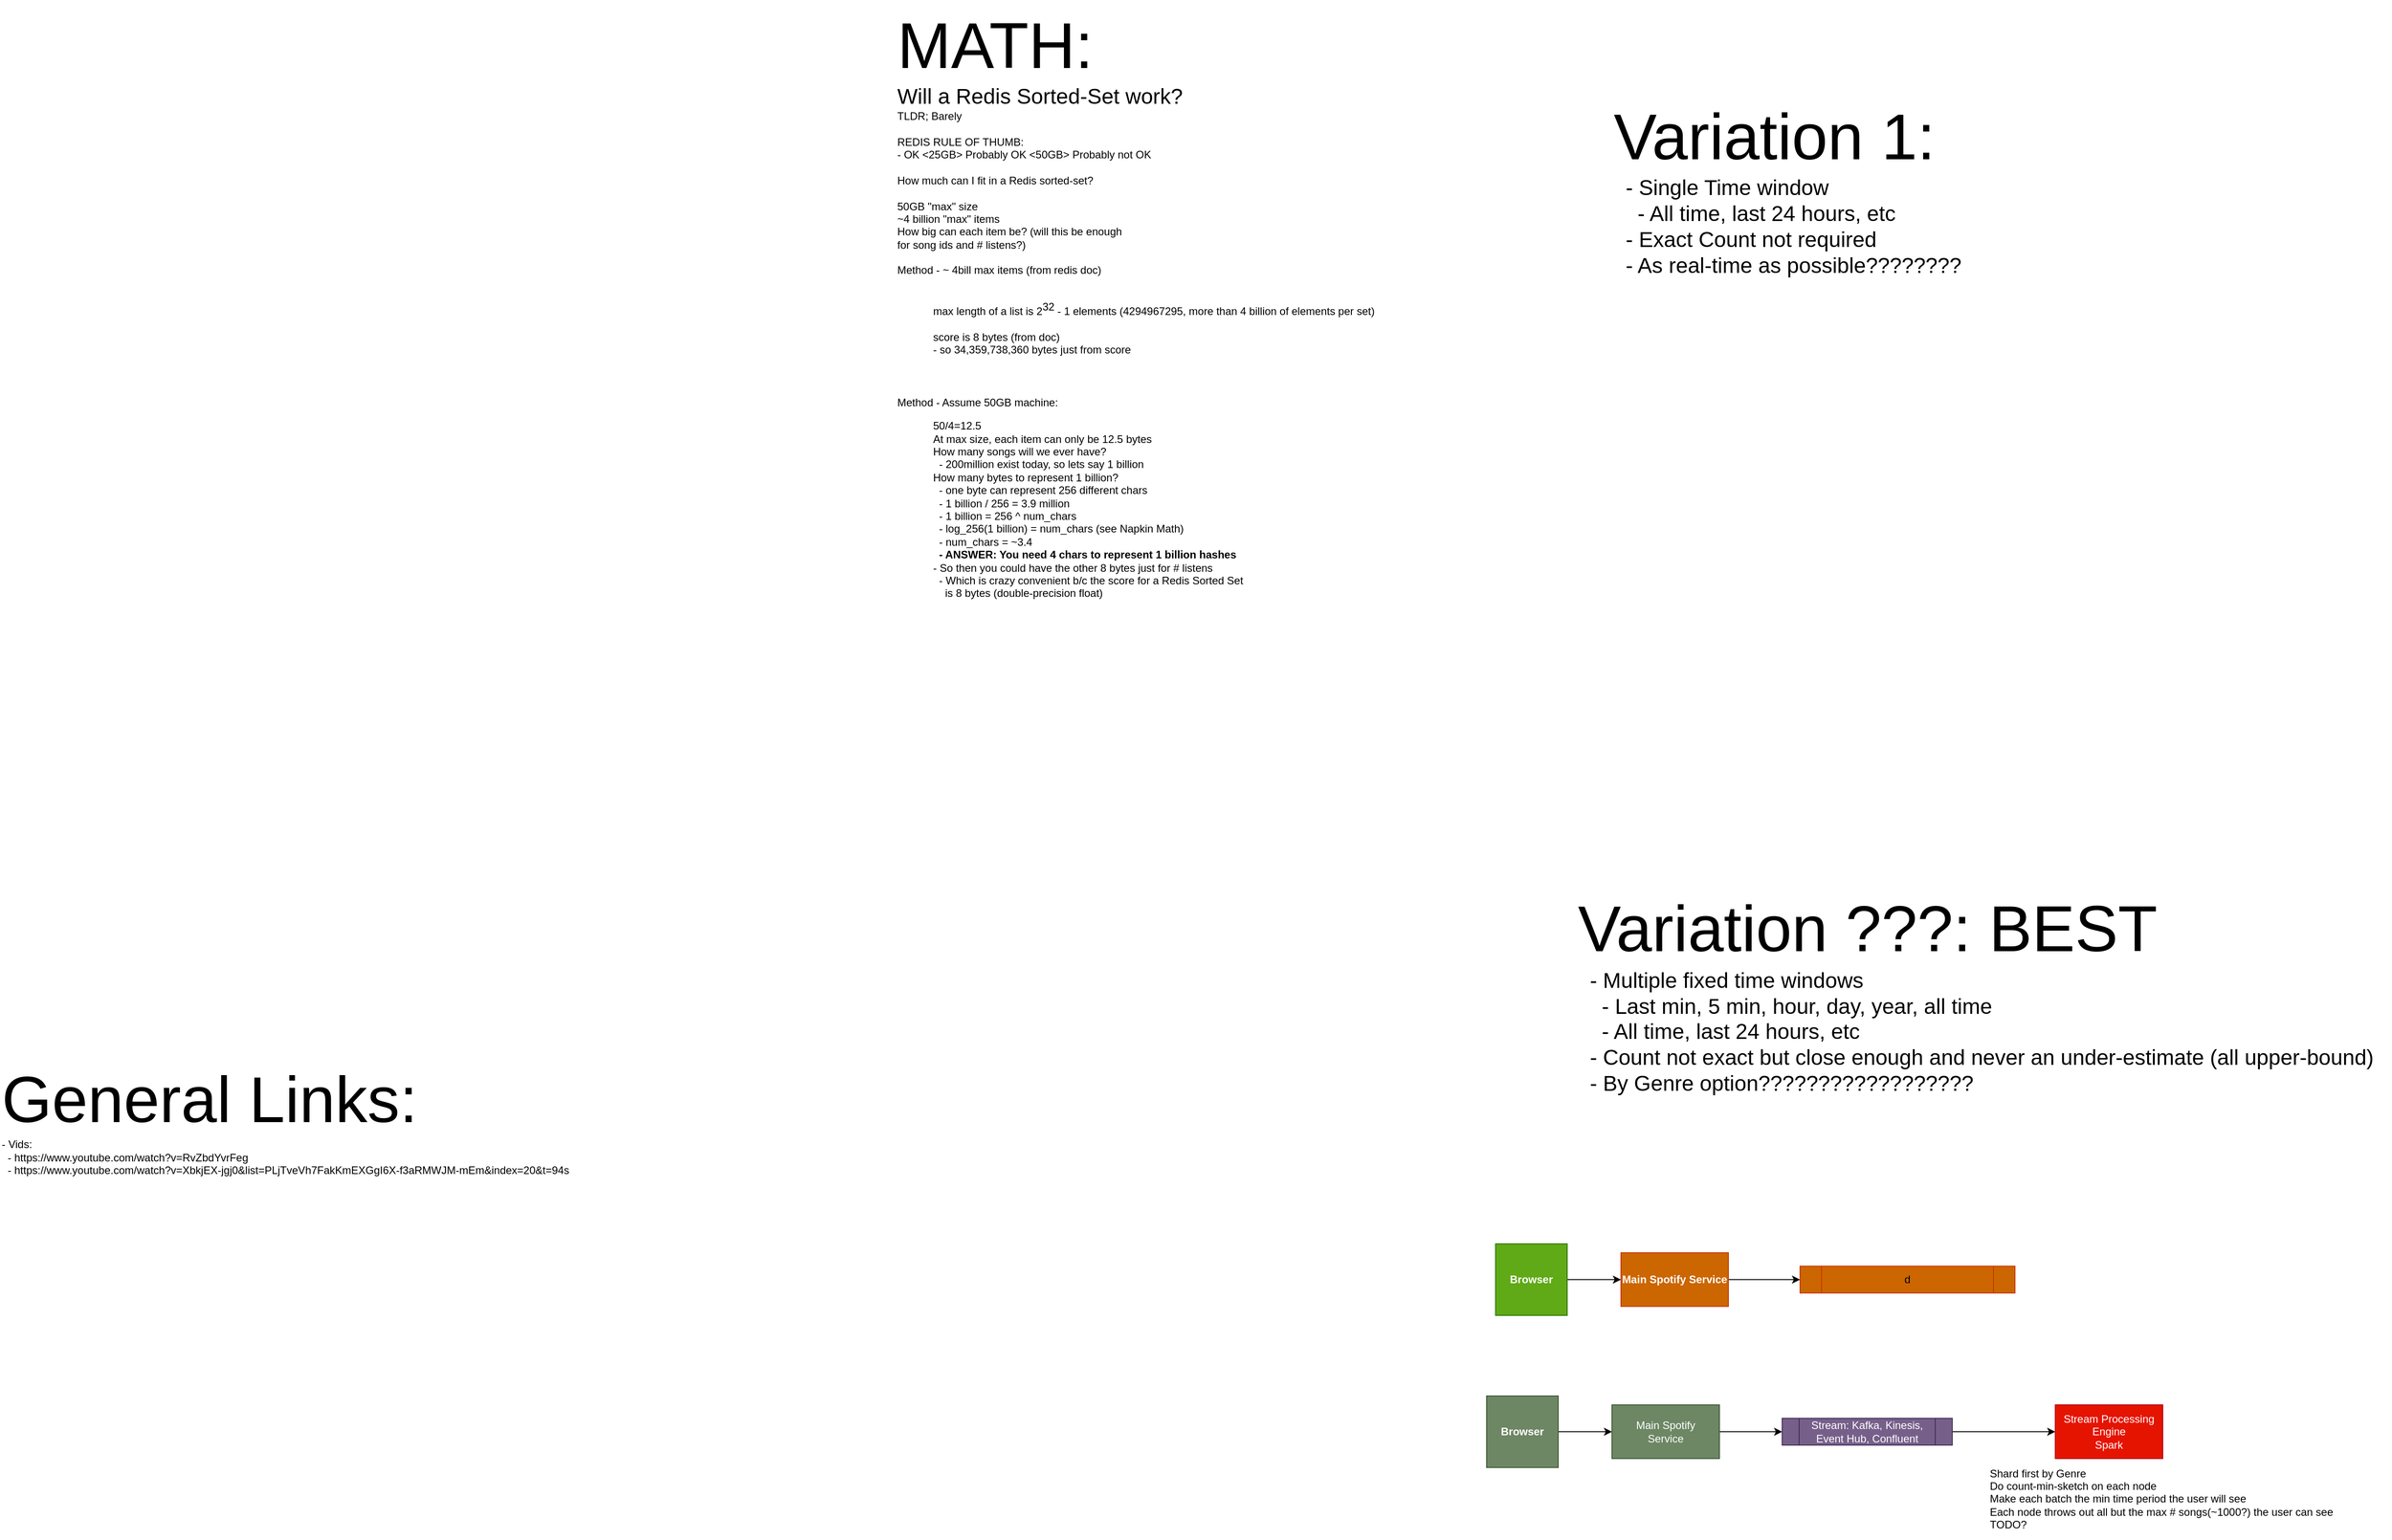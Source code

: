<mxfile version="22.1.5" type="github">
  <diagram name="Page-1" id="pjqLWg9D4QJs4aynukWV">
    <mxGraphModel dx="2537" dy="887" grid="1" gridSize="10" guides="1" tooltips="1" connect="1" arrows="1" fold="1" page="1" pageScale="1" pageWidth="850" pageHeight="1100" math="0" shadow="0">
      <root>
        <mxCell id="0" />
        <mxCell id="1" parent="0" />
        <mxCell id="_Esm-FiioBOgBzFB0kT--1" value="&lt;font style=&quot;font-size: 72px;&quot;&gt;Variation 1:&lt;/font&gt;&lt;div style=&quot;font-size: 24px;&quot; align=&quot;left&quot;&gt;&lt;font style=&quot;font-size: 24px;&quot;&gt;&amp;nbsp; - Single Time window&lt;/font&gt;&lt;/div&gt;&lt;div style=&quot;font-size: 24px;&quot; align=&quot;left&quot;&gt;&lt;font style=&quot;font-size: 24px;&quot;&gt;&amp;nbsp; &amp;nbsp; - All time, last 24 hours, etc&lt;br&gt;&amp;nbsp; - Exact Count not required&lt;/font&gt;&lt;/div&gt;&lt;div style=&quot;font-size: 24px;&quot; align=&quot;left&quot;&gt;&lt;font style=&quot;font-size: 24px;&quot;&gt;&amp;nbsp; - As real-time as possible????????&lt;/font&gt;&lt;br&gt;&lt;/div&gt;" style="text;html=1;align=left;verticalAlign=middle;resizable=0;points=[];autosize=1;strokeColor=none;fillColor=none;" vertex="1" parent="1">
          <mxGeometry x="1150" y="140" width="410" height="220" as="geometry" />
        </mxCell>
        <mxCell id="_Esm-FiioBOgBzFB0kT--2" value="&lt;div align=&quot;left&quot;&gt;&lt;font style=&quot;font-size: 72px;&quot;&gt;General Links:&lt;/font&gt;&lt;/div&gt;&lt;div align=&quot;left&quot;&gt;&lt;font style=&quot;font-size: 12px;&quot;&gt;- Vids:&lt;/font&gt;&lt;/div&gt;&lt;div align=&quot;left&quot;&gt;&lt;font style=&quot;font-size: 12px;&quot;&gt;&amp;nbsp; - https://www.youtube.com/watch?v=RvZbdYvrFeg&lt;br&gt;&lt;/font&gt;&lt;/div&gt;&lt;div align=&quot;left&quot;&gt;&lt;font style=&quot;font-size: 12px;&quot;&gt;&amp;nbsp; - https://www.youtube.com/watch?v=XbkjEX-jgj0&amp;amp;list=PLjTveVh7FakKmEXGgI6X-f3aRMWJM-mEm&amp;amp;index=20&amp;amp;t=94s&lt;br&gt;&lt;/font&gt;&lt;/div&gt;" style="text;html=1;align=left;verticalAlign=middle;resizable=0;points=[];autosize=1;strokeColor=none;fillColor=none;" vertex="1" parent="1">
          <mxGeometry x="-650" y="1220" width="660" height="140" as="geometry" />
        </mxCell>
        <mxCell id="_Esm-FiioBOgBzFB0kT--4" value="&lt;div align=&quot;left&quot;&gt;&lt;font style=&quot;font-size: 72px;&quot;&gt;MATH:&lt;/font&gt;&lt;/div&gt;&lt;div style=&quot;&quot; align=&quot;left&quot;&gt;&lt;font style=&quot;font-size: 24px;&quot;&gt;Will a Redis Sorted-Set work?&lt;/font&gt;&lt;br&gt;TLDR; Barely &lt;br&gt;&lt;br&gt;REDIS RULE OF THUMB:&lt;/div&gt;&lt;div style=&quot;&quot; align=&quot;left&quot;&gt;- OK &amp;lt;25GB&amp;gt; Probably OK &amp;lt;50GB&amp;gt; Probably not OK&lt;br&gt;&lt;/div&gt;&lt;div style=&quot;&quot; align=&quot;left&quot;&gt;&lt;br&gt;How much can I fit in a Redis sorted-set?&lt;/div&gt;&lt;div align=&quot;left&quot;&gt;&lt;br&gt;&lt;/div&gt;&lt;div align=&quot;left&quot;&gt;50GB &quot;max&quot; size&lt;/div&gt;&lt;div align=&quot;left&quot;&gt;~4 billion &quot;max&quot; items&lt;/div&gt;&lt;div align=&quot;left&quot;&gt;How big can each item be? (will this be enough&lt;br&gt;for song ids and # listens?)&lt;/div&gt;&lt;div align=&quot;left&quot;&gt;&lt;br&gt;&lt;/div&gt;&lt;div align=&quot;left&quot;&gt;Method - ~ 4bill max items (from redis doc)&lt;br&gt;&lt;br&gt;&lt;blockquote&gt;&lt;font style=&quot;font-size: 12px;&quot;&gt;max length of a list is 2&lt;span style=&quot;font-family: Arial, sans-serif; color: rgb(0, 0, 0); background-color: transparent; font-weight: 400; font-style: normal; font-variant: normal; text-decoration: none; vertical-align: baseline;&quot;&gt;&lt;span style=&quot;vertical-align: super;&quot;&gt;32&lt;/span&gt;&lt;/span&gt;&lt;span style=&quot;font-family: Arial, sans-serif; color: rgb(0, 0, 0); background-color: transparent; font-weight: 400; font-style: normal; font-variant: normal; text-decoration: none; vertical-align: baseline;&quot;&gt; - 1 elements (4294967295, more than 4 billion of elements per set)&lt;/span&gt;&lt;/font&gt;&lt;div align=&quot;left&quot;&gt;&lt;font style=&quot;font-size: 12px;&quot;&gt;&lt;span style=&quot;font-family: Arial, sans-serif; color: rgb(0, 0, 0); background-color: transparent; font-weight: 400; font-style: normal; font-variant: normal; text-decoration: none; vertical-align: baseline;&quot;&gt;&lt;br&gt;&lt;/span&gt;&lt;/font&gt;&lt;/div&gt;&lt;div align=&quot;left&quot;&gt;&lt;font style=&quot;font-size: 12px;&quot;&gt;&lt;span style=&quot;font-family: Arial, sans-serif; color: rgb(0, 0, 0); background-color: transparent; font-weight: 400; font-style: normal; font-variant: normal; text-decoration: none; vertical-align: baseline;&quot;&gt;score is 8 bytes (from doc)&lt;/span&gt;&lt;/font&gt;&lt;/div&gt;&lt;div align=&quot;left&quot;&gt;&lt;font style=&quot;font-size: 12px;&quot;&gt;&lt;span style=&quot;font-family: Arial, sans-serif; color: rgb(0, 0, 0); background-color: transparent; font-weight: 400; font-style: normal; font-variant: normal; text-decoration: none; vertical-align: baseline;&quot;&gt;- so 34,359,738,360 bytes just from score&lt;/span&gt;&lt;span style=&quot;font-family: Arial, sans-serif; color: rgb(0, 0, 0); background-color: transparent; font-weight: 400; font-style: normal; font-variant: normal; text-decoration: none; vertical-align: baseline;&quot;&gt;&lt;br&gt;&lt;/span&gt;&lt;/font&gt;&lt;/div&gt;&lt;/blockquote&gt;&lt;/div&gt;&lt;div align=&quot;left&quot;&gt;&lt;span style=&quot;font-size: 11pt; font-family: Arial, sans-serif; color: rgb(0, 0, 0); background-color: transparent; font-weight: 400; font-style: normal; font-variant: normal; text-decoration: none; vertical-align: baseline;&quot;&gt;&lt;br&gt;&lt;/span&gt;&lt;/div&gt;&lt;div align=&quot;left&quot;&gt;&lt;br&gt;&lt;/div&gt;&lt;div align=&quot;left&quot;&gt;Method - Assume 50GB machine:&lt;br&gt;&lt;/div&gt;&lt;blockquote&gt;&lt;div align=&quot;left&quot;&gt;50/4=12.5&lt;/div&gt;&lt;div align=&quot;left&quot;&gt;At max size, each item can only be 12.5 bytes&lt;br&gt;How many songs will we ever have?&lt;/div&gt;&lt;div align=&quot;left&quot;&gt;&amp;nbsp; - 200million exist today, so lets say 1 billion&lt;/div&gt;&lt;div align=&quot;left&quot;&gt;How many bytes to represent 1 billion?&lt;/div&gt;&lt;div align=&quot;left&quot;&gt;&amp;nbsp; - one byte can represent 256 different chars&lt;/div&gt;&lt;div align=&quot;left&quot;&gt;&amp;nbsp; - 1 billion / 256 = 3.9 million ``````````````````&lt;br&gt;&lt;/div&gt;&lt;div align=&quot;left&quot;&gt;&amp;nbsp; - 1 billion = 256 ^ num_chars&lt;/div&gt;&lt;div align=&quot;left&quot;&gt;&amp;nbsp; - log_256(1 billion) = num_chars (see Napkin Math)&lt;/div&gt;&lt;div align=&quot;left&quot;&gt;&amp;nbsp; - num_chars = ~3.4&lt;/div&gt;&lt;div align=&quot;left&quot;&gt;&lt;b&gt;&amp;nbsp; - ANSWER: You need 4 chars to represent 1 billion hashes&lt;/b&gt;&lt;br&gt;- So then you could have the other 8 bytes just for # listens&lt;/div&gt;&lt;div align=&quot;left&quot;&gt;&amp;nbsp; - Which is crazy convenient b/c the score for a Redis Sorted Set&lt;/div&gt;&lt;div align=&quot;left&quot;&gt;&amp;nbsp;&amp;nbsp;&amp;nbsp; is 8 bytes (double-precision float)&lt;/div&gt;&lt;div align=&quot;left&quot;&gt;&lt;br&gt;&lt;/div&gt;&lt;div align=&quot;left&quot;&gt;&lt;br&gt;&lt;/div&gt;&lt;div align=&quot;left&quot;&gt;&lt;br&gt;&lt;/div&gt;&lt;div align=&quot;left&quot;&gt;&lt;br&gt;&lt;/div&gt;&lt;div align=&quot;left&quot;&gt;&lt;br&gt;&lt;/div&gt;&lt;/blockquote&gt;&lt;div align=&quot;left&quot;&gt;&lt;br&gt;&lt;/div&gt;&lt;div align=&quot;left&quot;&gt;&lt;br&gt;&lt;/div&gt;" style="text;html=1;align=left;verticalAlign=middle;resizable=0;points=[];autosize=1;strokeColor=none;fillColor=none;" vertex="1" parent="1">
          <mxGeometry x="350" y="40" width="610" height="790" as="geometry" />
        </mxCell>
        <mxCell id="_Esm-FiioBOgBzFB0kT--5" value="&lt;font style=&quot;font-size: 72px;&quot;&gt;Variation ???: BEST&lt;br&gt;&lt;/font&gt;&lt;div style=&quot;font-size: 24px;&quot; align=&quot;left&quot;&gt;&lt;font style=&quot;font-size: 24px;&quot;&gt;&amp;nbsp; - Multiple fixed time windows&lt;/font&gt;&lt;/div&gt;&lt;div style=&quot;font-size: 24px;&quot; align=&quot;left&quot;&gt;&lt;font style=&quot;font-size: 24px;&quot;&gt;&amp;nbsp;&amp;nbsp;&amp;nbsp; - Last min, 5 min, hour, day, year, all time&lt;br&gt;&lt;/font&gt;&lt;/div&gt;&lt;div style=&quot;font-size: 24px;&quot; align=&quot;left&quot;&gt;&lt;font style=&quot;font-size: 24px;&quot;&gt;&amp;nbsp; &amp;nbsp; - All time, last 24 hours, etc&lt;br&gt;&amp;nbsp; - Count not exact but close enough and never an under-estimate (all upper-bound)&lt;br&gt;&lt;/font&gt;&lt;/div&gt;&lt;div style=&quot;font-size: 24px;&quot; align=&quot;left&quot;&gt;&lt;font style=&quot;font-size: 24px;&quot;&gt;&amp;nbsp; - By Genre option??????????????????&lt;/font&gt;&lt;br&gt;&lt;/div&gt;" style="text;html=1;align=left;verticalAlign=middle;resizable=0;points=[];autosize=1;strokeColor=none;fillColor=none;" vertex="1" parent="1">
          <mxGeometry x="1110" y="1030" width="910" height="240" as="geometry" />
        </mxCell>
        <mxCell id="_Esm-FiioBOgBzFB0kT--8" value="" style="edgeStyle=orthogonalEdgeStyle;rounded=0;orthogonalLoop=1;jettySize=auto;html=1;" edge="1" parent="1" source="_Esm-FiioBOgBzFB0kT--6" target="_Esm-FiioBOgBzFB0kT--7">
          <mxGeometry relative="1" as="geometry" />
        </mxCell>
        <mxCell id="_Esm-FiioBOgBzFB0kT--6" value="&lt;b&gt;Browser&lt;/b&gt;" style="whiteSpace=wrap;html=1;aspect=fixed;fillColor=#60a917;fontColor=#ffffff;strokeColor=#2D7600;" vertex="1" parent="1">
          <mxGeometry x="1020" y="1430" width="80" height="80" as="geometry" />
        </mxCell>
        <mxCell id="_Esm-FiioBOgBzFB0kT--10" value="" style="edgeStyle=orthogonalEdgeStyle;rounded=0;orthogonalLoop=1;jettySize=auto;html=1;" edge="1" parent="1" source="_Esm-FiioBOgBzFB0kT--7" target="_Esm-FiioBOgBzFB0kT--9">
          <mxGeometry relative="1" as="geometry" />
        </mxCell>
        <mxCell id="_Esm-FiioBOgBzFB0kT--7" value="&lt;font color=&quot;#ffffff&quot;&gt;&lt;b&gt;Main Spotify Service&lt;br&gt;&lt;/b&gt;&lt;/font&gt;" style="whiteSpace=wrap;html=1;fillColor=#CC6600;strokeColor=#C73500;fontColor=#000000;" vertex="1" parent="1">
          <mxGeometry x="1160" y="1440" width="120" height="60" as="geometry" />
        </mxCell>
        <mxCell id="_Esm-FiioBOgBzFB0kT--9" value="d" style="shape=process;whiteSpace=wrap;html=1;backgroundOutline=1;fillColor=#CC6600;strokeColor=#C73500;fontColor=#000000;" vertex="1" parent="1">
          <mxGeometry x="1360" y="1455" width="240" height="30" as="geometry" />
        </mxCell>
        <mxCell id="_Esm-FiioBOgBzFB0kT--15" value="" style="edgeStyle=orthogonalEdgeStyle;rounded=0;orthogonalLoop=1;jettySize=auto;html=1;" edge="1" parent="1" source="_Esm-FiioBOgBzFB0kT--13" target="_Esm-FiioBOgBzFB0kT--14">
          <mxGeometry relative="1" as="geometry" />
        </mxCell>
        <mxCell id="_Esm-FiioBOgBzFB0kT--13" value="&lt;b&gt;Browser&lt;/b&gt;" style="whiteSpace=wrap;html=1;aspect=fixed;fillColor=#6d8764;fontColor=#ffffff;strokeColor=#3A5431;" vertex="1" parent="1">
          <mxGeometry x="1010" y="1600" width="80" height="80" as="geometry" />
        </mxCell>
        <mxCell id="_Esm-FiioBOgBzFB0kT--17" value="" style="edgeStyle=orthogonalEdgeStyle;rounded=0;orthogonalLoop=1;jettySize=auto;html=1;" edge="1" parent="1" source="_Esm-FiioBOgBzFB0kT--14" target="_Esm-FiioBOgBzFB0kT--16">
          <mxGeometry relative="1" as="geometry" />
        </mxCell>
        <mxCell id="_Esm-FiioBOgBzFB0kT--14" value="Main Spotify&lt;br&gt;Service" style="whiteSpace=wrap;html=1;fillColor=#6d8764;strokeColor=#3A5431;fontColor=#ffffff;" vertex="1" parent="1">
          <mxGeometry x="1150" y="1610" width="120" height="60" as="geometry" />
        </mxCell>
        <mxCell id="_Esm-FiioBOgBzFB0kT--19" value="" style="edgeStyle=orthogonalEdgeStyle;rounded=0;orthogonalLoop=1;jettySize=auto;html=1;" edge="1" parent="1" source="_Esm-FiioBOgBzFB0kT--16" target="_Esm-FiioBOgBzFB0kT--18">
          <mxGeometry relative="1" as="geometry" />
        </mxCell>
        <mxCell id="_Esm-FiioBOgBzFB0kT--16" value="Stream: Kafka, Kinesis, Event Hub, Confluent" style="shape=process;whiteSpace=wrap;html=1;backgroundOutline=1;fillColor=#76608a;strokeColor=#432D57;fontColor=#ffffff;" vertex="1" parent="1">
          <mxGeometry x="1340" y="1625" width="190" height="30" as="geometry" />
        </mxCell>
        <mxCell id="_Esm-FiioBOgBzFB0kT--18" value="Stream Processing&lt;br&gt;Engine&lt;br&gt;Spark" style="whiteSpace=wrap;html=1;fillColor=#e51400;strokeColor=#B20000;fontColor=#ffffff;" vertex="1" parent="1">
          <mxGeometry x="1645" y="1610" width="120" height="60" as="geometry" />
        </mxCell>
        <mxCell id="_Esm-FiioBOgBzFB0kT--20" value="&lt;div align=&quot;left&quot;&gt;Shard first by Genre&lt;br&gt;&lt;/div&gt;&lt;div align=&quot;left&quot;&gt;Do count-min-sketch on each node&lt;/div&gt;&lt;div align=&quot;left&quot;&gt;Make each batch the min time period the user will see&lt;br&gt;Each node throws out all but the max # songs(~1000?) the user can see&lt;br&gt;TODO?&lt;br&gt;&lt;/div&gt;" style="text;html=1;align=left;verticalAlign=middle;resizable=0;points=[];autosize=1;strokeColor=none;fillColor=none;" vertex="1" parent="1">
          <mxGeometry x="1570" y="1670" width="420" height="90" as="geometry" />
        </mxCell>
      </root>
    </mxGraphModel>
  </diagram>
</mxfile>
